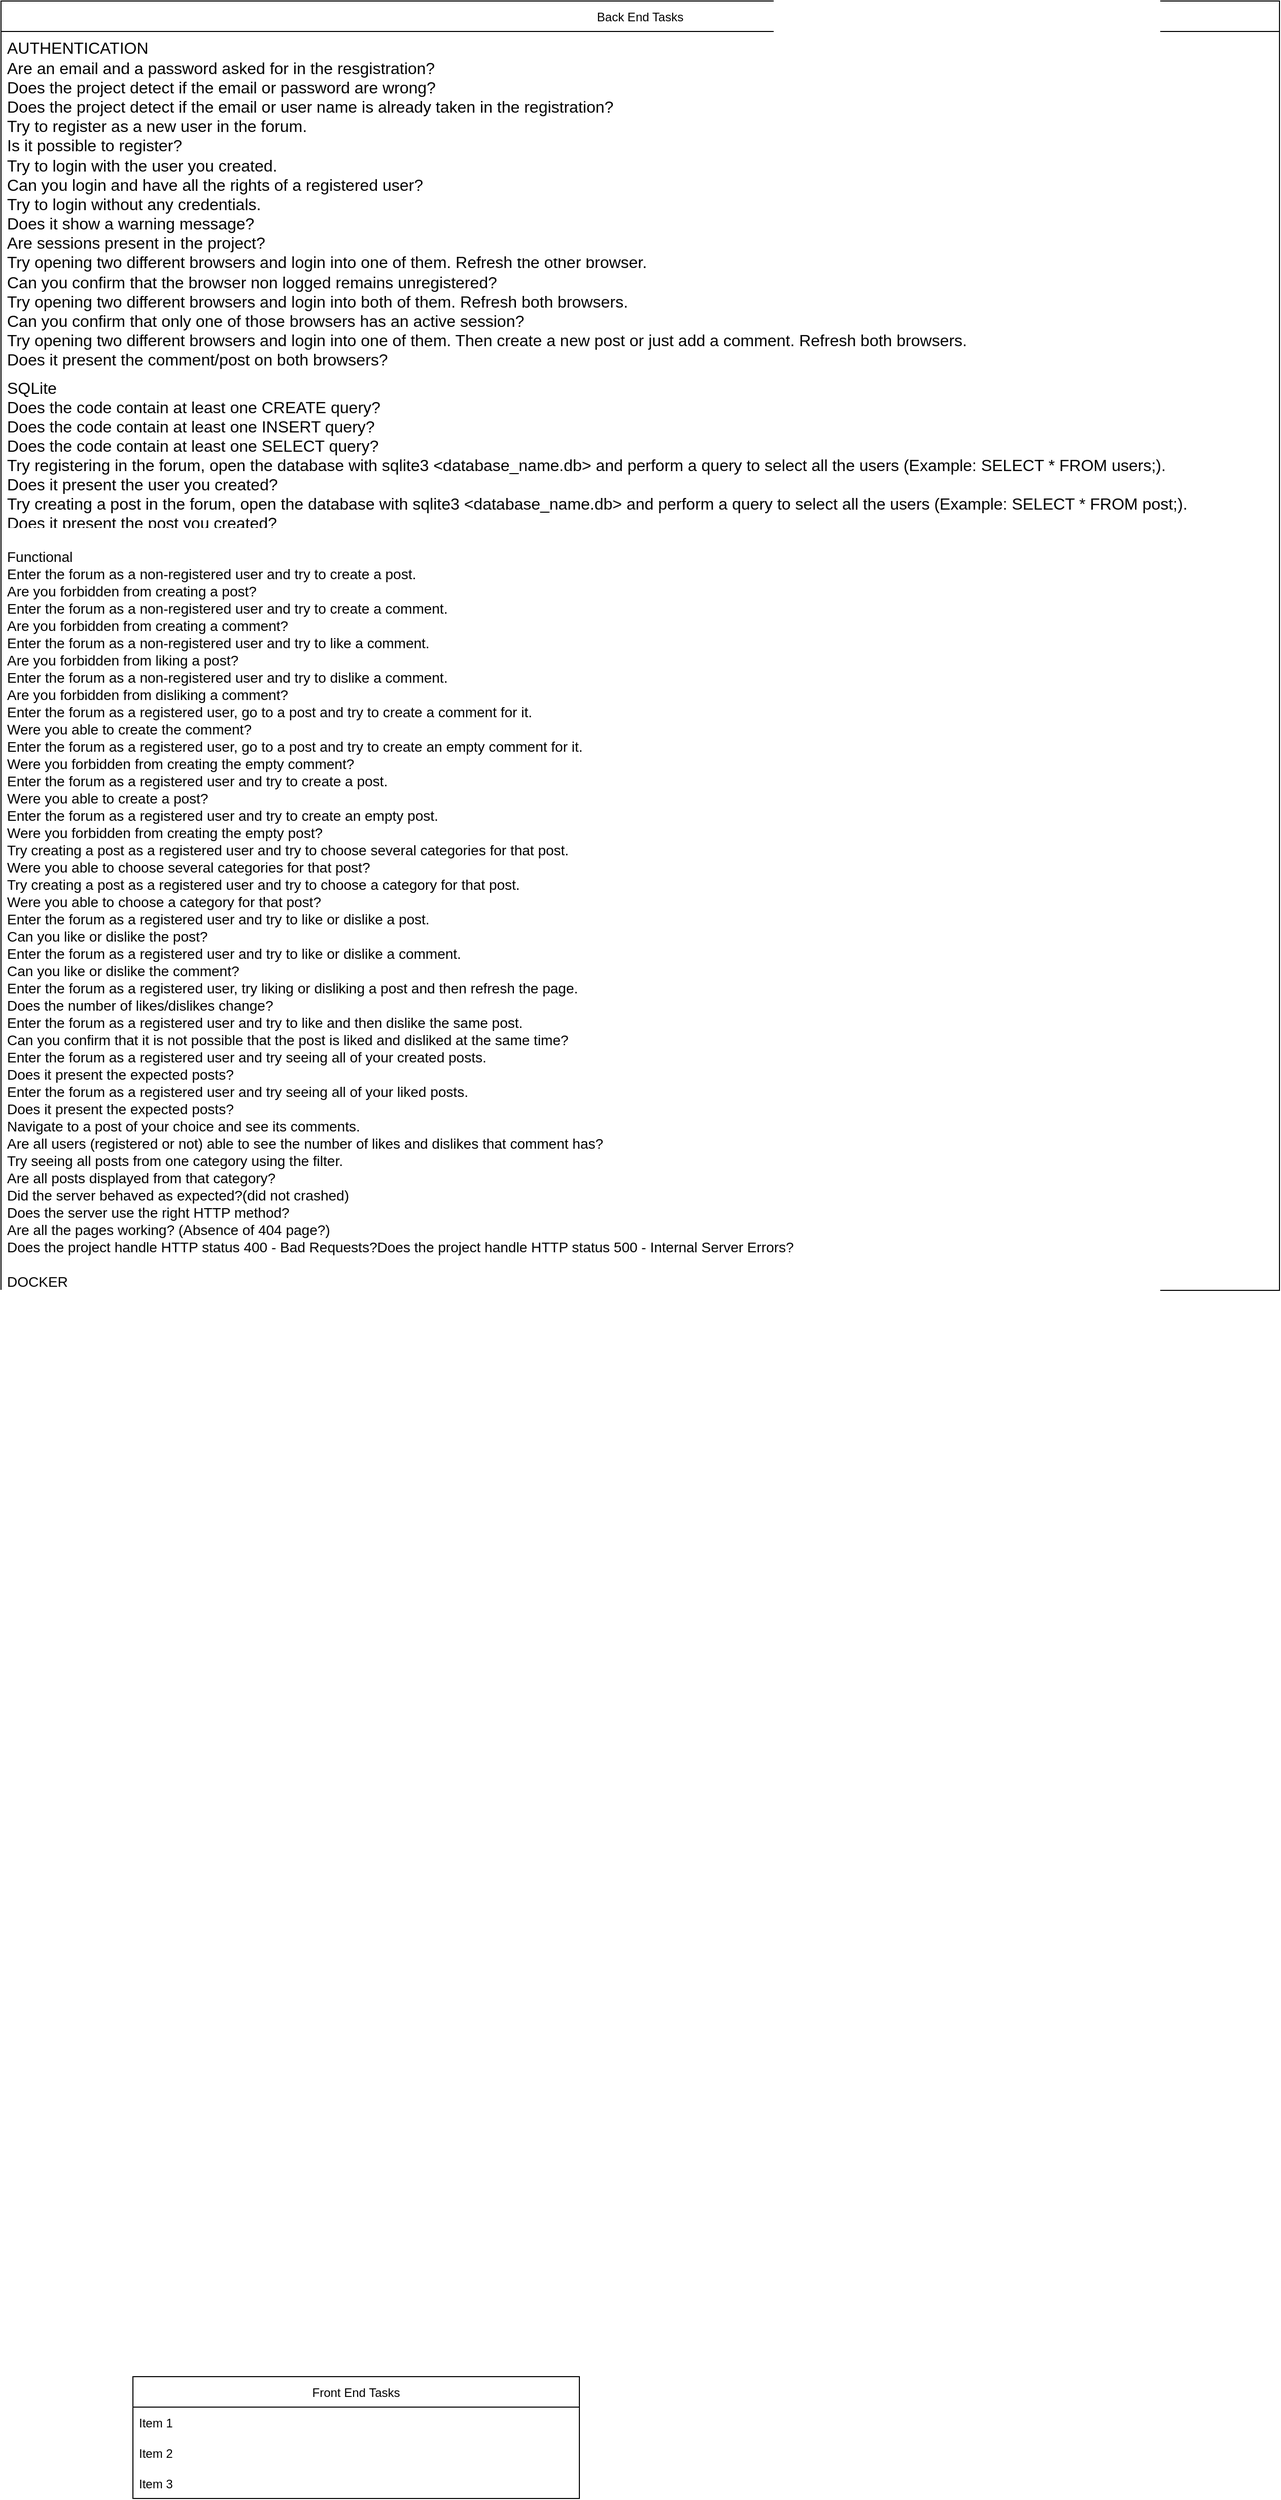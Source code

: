 <mxfile>
    <diagram id="5-WaMf3t1kB711Vb_BlX" name="Page-1">
        <mxGraphModel dx="1587" dy="1942" grid="1" gridSize="10" guides="1" tooltips="1" connect="1" arrows="1" fold="1" page="1" pageScale="1" pageWidth="850" pageHeight="1100" math="0" shadow="0">
            <root>
                <mxCell id="0"/>
                <mxCell id="1" parent="0"/>
                <mxCell id="2" value="Back End Tasks" style="swimlane;fontStyle=0;childLayout=stackLayout;horizontal=1;startSize=30;horizontalStack=0;resizeParent=1;resizeParentMax=0;resizeLast=0;collapsible=1;marginBottom=0;" vertex="1" parent="1">
                    <mxGeometry x="20" y="-920" width="1260" height="1270" as="geometry"/>
                </mxCell>
                <mxCell id="3" value="&lt;div style=&quot;font-size: 16px&quot;&gt;&lt;font style=&quot;font-size: 16px&quot;&gt;AUTHENTICATION&lt;/font&gt;&lt;/div&gt;&lt;div style=&quot;font-size: 16px&quot;&gt;&lt;font style=&quot;font-size: 16px&quot;&gt;Are an email and a password asked for in the resgistration?&lt;/font&gt;&lt;/div&gt;&lt;div style=&quot;font-size: 16px&quot;&gt;&lt;font style=&quot;font-size: 16px&quot;&gt;Does the project detect if the email or password are wrong?&lt;/font&gt;&lt;/div&gt;&lt;div style=&quot;font-size: 16px&quot;&gt;&lt;font style=&quot;font-size: 16px&quot;&gt;Does the project detect if the email or user name is already taken in the registration?&lt;/font&gt;&lt;/div&gt;&lt;div style=&quot;font-size: 16px&quot;&gt;&lt;font style=&quot;font-size: 16px&quot;&gt;Try to register as a new user in the forum.&lt;/font&gt;&lt;/div&gt;&lt;div style=&quot;font-size: 16px&quot;&gt;&lt;font style=&quot;font-size: 16px&quot;&gt;Is it possible to register?&lt;/font&gt;&lt;/div&gt;&lt;div style=&quot;font-size: 16px&quot;&gt;&lt;font style=&quot;font-size: 16px&quot;&gt;Try to login with the user you created.&lt;/font&gt;&lt;/div&gt;&lt;div style=&quot;font-size: 16px&quot;&gt;&lt;font style=&quot;font-size: 16px&quot;&gt;Can you login and have all the rights of a registered user?&lt;/font&gt;&lt;/div&gt;&lt;div style=&quot;font-size: 16px&quot;&gt;&lt;font style=&quot;font-size: 16px&quot;&gt;Try to login without any credentials.&lt;/font&gt;&lt;/div&gt;&lt;div style=&quot;font-size: 16px&quot;&gt;&lt;font style=&quot;font-size: 16px&quot;&gt;Does it show a warning message?&lt;/font&gt;&lt;/div&gt;&lt;div style=&quot;font-size: 16px&quot;&gt;&lt;font style=&quot;font-size: 16px&quot;&gt;Are sessions present in the project?&lt;/font&gt;&lt;/div&gt;&lt;div style=&quot;font-size: 16px&quot;&gt;&lt;font style=&quot;font-size: 16px&quot;&gt;Try opening two different browsers and login into one of them. Refresh the other browser.&lt;/font&gt;&lt;/div&gt;&lt;div style=&quot;font-size: 16px&quot;&gt;&lt;font style=&quot;font-size: 16px&quot;&gt;Can you confirm that the browser non logged remains unregistered?&lt;/font&gt;&lt;/div&gt;&lt;div style=&quot;font-size: 16px&quot;&gt;&lt;font style=&quot;font-size: 16px&quot;&gt;Try opening two different browsers and login into both of them. Refresh both browsers.&lt;/font&gt;&lt;/div&gt;&lt;div style=&quot;font-size: 16px&quot;&gt;&lt;font style=&quot;font-size: 16px&quot;&gt;Can you confirm that only one of those browsers has an active session?&lt;/font&gt;&lt;/div&gt;&lt;div style=&quot;font-size: 16px&quot;&gt;&lt;font style=&quot;font-size: 16px&quot;&gt;Try opening two different browsers and login into one of them. Then create a new post or just add a comment. Refresh both browsers.&lt;/font&gt;&lt;/div&gt;&lt;div style=&quot;font-size: 16px&quot;&gt;&lt;font style=&quot;font-size: 16px&quot;&gt;Does it present the comment/post on both browsers?&lt;/font&gt;&lt;/div&gt;" style="text;strokeColor=none;fillColor=none;align=left;verticalAlign=middle;spacingLeft=4;spacingRight=4;overflow=hidden;points=[[0,0.5],[1,0.5]];portConstraint=eastwest;rotatable=0;html=1;" vertex="1" parent="2">
                    <mxGeometry y="30" width="1260" height="340" as="geometry"/>
                </mxCell>
                <mxCell id="4" value="SQLite&#10;Does the code contain at least one CREATE query?&#10;Does the code contain at least one INSERT query?&#10;Does the code contain at least one SELECT query?&#10;Try registering in the forum, open the database with sqlite3 &lt;database_name.db&gt; and perform a query to select all the users (Example: SELECT * FROM users;).&#10;Does it present the user you created?&#10;Try creating a post in the forum, open the database with sqlite3 &lt;database_name.db&gt; and perform a query to select all the users (Example: SELECT * FROM post;).&#10;Does it present the post you created?&#10;Try creating a comment in the forum, open the database with sqlite3 &lt;database_name.db&gt; and perform a query to select all the users (Example: SELECT * FROM comment;).&#10;Does it present the comment you created?" style="text;strokeColor=none;fillColor=none;align=left;verticalAlign=middle;spacingLeft=4;spacingRight=4;overflow=hidden;points=[[0,0.5],[1,0.5]];portConstraint=eastwest;rotatable=0;fontSize=16;" vertex="1" parent="2">
                    <mxGeometry y="370" width="1260" height="150" as="geometry"/>
                </mxCell>
                <mxCell id="5" value="&#10;Functional&#10;Enter the forum as a non-registered user and try to create a post.&#10;Are you forbidden from creating a post?&#10;Enter the forum as a non-registered user and try to create a comment.&#10;Are you forbidden from creating a comment?&#10;Enter the forum as a non-registered user and try to like a comment.&#10;Are you forbidden from liking a post?&#10;Enter the forum as a non-registered user and try to dislike a comment.&#10;Are you forbidden from disliking a comment?&#10;Enter the forum as a registered user, go to a post and try to create a comment for it.&#10;Were you able to create the comment?&#10;Enter the forum as a registered user, go to a post and try to create an empty comment for it.&#10;Were you forbidden from creating the empty comment?&#10;Enter the forum as a registered user and try to create a post.&#10;Were you able to create a post?&#10;Enter the forum as a registered user and try to create an empty post.&#10;Were you forbidden from creating the empty post?&#10;Try creating a post as a registered user and try to choose several categories for that post.&#10;Were you able to choose several categories for that post?&#10;Try creating a post as a registered user and try to choose a category for that post.&#10;Were you able to choose a category for that post?&#10;Enter the forum as a registered user and try to like or dislike a post.&#10;Can you like or dislike the post?&#10;Enter the forum as a registered user and try to like or dislike a comment.&#10;Can you like or dislike the comment?&#10;Enter the forum as a registered user, try liking or disliking a post and then refresh the page.&#10;Does the number of likes/dislikes change?&#10;Enter the forum as a registered user and try to like and then dislike the same post.&#10;Can you confirm that it is not possible that the post is liked and disliked at the same time?&#10;Enter the forum as a registered user and try seeing all of your created posts.&#10;Does it present the expected posts?&#10;Enter the forum as a registered user and try seeing all of your liked posts.&#10;Does it present the expected posts?&#10;Navigate to a post of your choice and see its comments.&#10;Are all users (registered or not) able to see the number of likes and dislikes that comment has?&#10;Try seeing all posts from one category using the filter.&#10;Are all posts displayed from that category?&#10;Did the server behaved as expected?(did not crashed)&#10;Does the server use the right HTTP method?&#10;Are all the pages working? (Absence of 404 page?)&#10;Does the project handle HTTP status 400 - Bad Requests?Does the project handle HTTP status 500 - Internal Server Errors?&#10;&#10;DOCKER" style="text;strokeColor=none;fillColor=none;align=left;verticalAlign=middle;spacingLeft=4;spacingRight=4;overflow=hidden;points=[[0,0.5],[1,0.5]];portConstraint=eastwest;rotatable=0;fontSize=14;" vertex="1" parent="2">
                    <mxGeometry y="520" width="1260" height="750" as="geometry"/>
                </mxCell>
                <mxCell id="6" value="Front End Tasks" style="swimlane;fontStyle=0;childLayout=stackLayout;horizontal=1;startSize=30;horizontalStack=0;resizeParent=1;resizeParentMax=0;resizeLast=0;collapsible=1;marginBottom=0;" vertex="1" parent="1">
                    <mxGeometry x="150" y="1420" width="440" height="120" as="geometry"/>
                </mxCell>
                <mxCell id="7" value="Item 1" style="text;strokeColor=none;fillColor=none;align=left;verticalAlign=middle;spacingLeft=4;spacingRight=4;overflow=hidden;points=[[0,0.5],[1,0.5]];portConstraint=eastwest;rotatable=0;" vertex="1" parent="6">
                    <mxGeometry y="30" width="440" height="30" as="geometry"/>
                </mxCell>
                <mxCell id="8" value="Item 2" style="text;strokeColor=none;fillColor=none;align=left;verticalAlign=middle;spacingLeft=4;spacingRight=4;overflow=hidden;points=[[0,0.5],[1,0.5]];portConstraint=eastwest;rotatable=0;" vertex="1" parent="6">
                    <mxGeometry y="60" width="440" height="30" as="geometry"/>
                </mxCell>
                <mxCell id="9" value="Item 3" style="text;strokeColor=none;fillColor=none;align=left;verticalAlign=middle;spacingLeft=4;spacingRight=4;overflow=hidden;points=[[0,0.5],[1,0.5]];portConstraint=eastwest;rotatable=0;" vertex="1" parent="6">
                    <mxGeometry y="90" width="440" height="30" as="geometry"/>
                </mxCell>
            </root>
        </mxGraphModel>
    </diagram>
</mxfile>